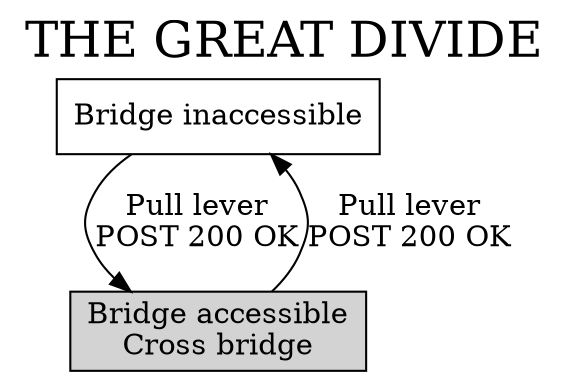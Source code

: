 digraph {
  label="THE GREAT DIVIDE";
  labelloc=t;
  fontsize=24;
  node [shape=box];
  inaccessible [label="Bridge inaccessible"];
  crossable [label="Bridge accessible\nCross bridge",bgcolor="black",style="filled"];
  inaccessible -> crossable [label="Pull lever\nPOST 200 OK"];
  crossable -> inaccessible [label="Pull lever\nPOST 200 OK"];
}